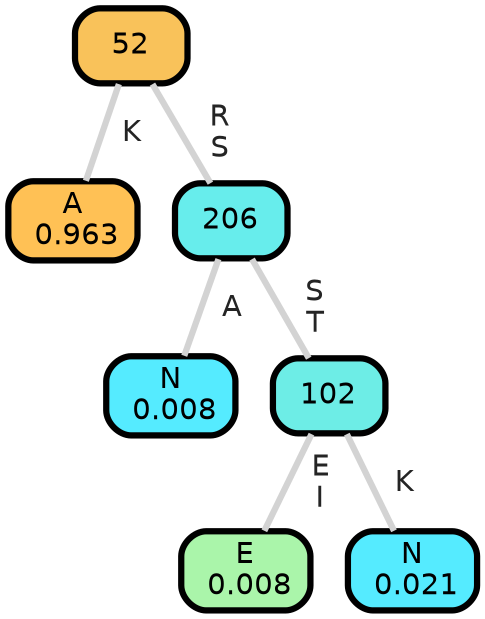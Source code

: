 graph Tree {
node [shape=box, style="filled, rounded",color="black",penwidth="3",fontcolor="black",                 fontname=helvetica] ;
graph [ranksep="0 equally", splines=straight,                 bgcolor=transparent, dpi=200] ;
edge [fontname=helvetica, fontweight=bold,fontcolor=grey14,color=lightgray] ;
0 [label="A
 0.963", fillcolor="#ffc155"] ;
1 [label="52", fillcolor="#f9c25a"] ;
2 [label="N
 0.008", fillcolor="#55ebff"] ;
3 [label="206", fillcolor="#67edec"] ;
4 [label="E
 0.008", fillcolor="#aaf5aa"] ;
5 [label="102", fillcolor="#6dede6"] ;
6 [label="N
 0.021", fillcolor="#55ebff"] ;
1 -- 0 [label=" K",penwidth=3] ;
1 -- 3 [label=" R\n S",penwidth=3] ;
3 -- 2 [label=" A",penwidth=3] ;
3 -- 5 [label=" S\n T",penwidth=3] ;
5 -- 4 [label=" E\n I",penwidth=3] ;
5 -- 6 [label=" K",penwidth=3] ;
{rank = same;}}
